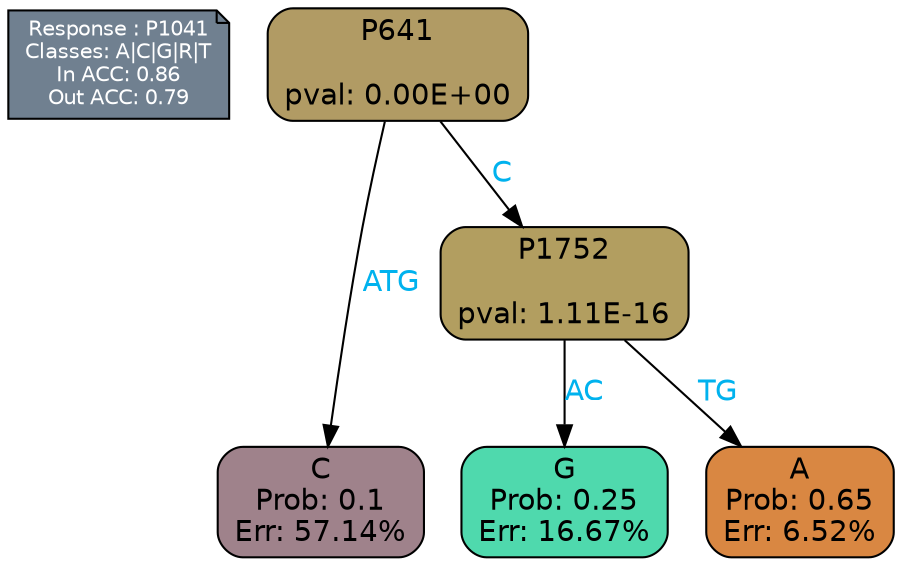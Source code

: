 digraph Tree {
node [shape=box, style="filled, rounded", color="black", fontname=helvetica] ;
graph [ranksep=equally, splines=polylines, bgcolor=transparent, dpi=600] ;
edge [fontname=helvetica] ;
LEGEND [label="Response : P1041
Classes: A|C|G|R|T
In ACC: 0.86
Out ACC: 0.79
",shape=note,align=left,style=filled,fillcolor="slategray",fontcolor="white",fontsize=10];1 [label="P641

pval: 0.00E+00", fillcolor="#b19b64"] ;
2 [label="C
Prob: 0.1
Err: 57.14%", fillcolor="#9f828b"] ;
3 [label="P1752

pval: 1.11E-16", fillcolor="#b29e60"] ;
4 [label="G
Prob: 0.25
Err: 16.67%", fillcolor="#4fd9ad"] ;
5 [label="A
Prob: 0.65
Err: 6.52%", fillcolor="#d98742"] ;
1 -> 2 [label="ATG",fontcolor=deepskyblue2] ;
1 -> 3 [label="C",fontcolor=deepskyblue2] ;
3 -> 4 [label="AC",fontcolor=deepskyblue2] ;
3 -> 5 [label="TG",fontcolor=deepskyblue2] ;
{rank = same; 2;4;5;}{rank = same; LEGEND;1;}}
